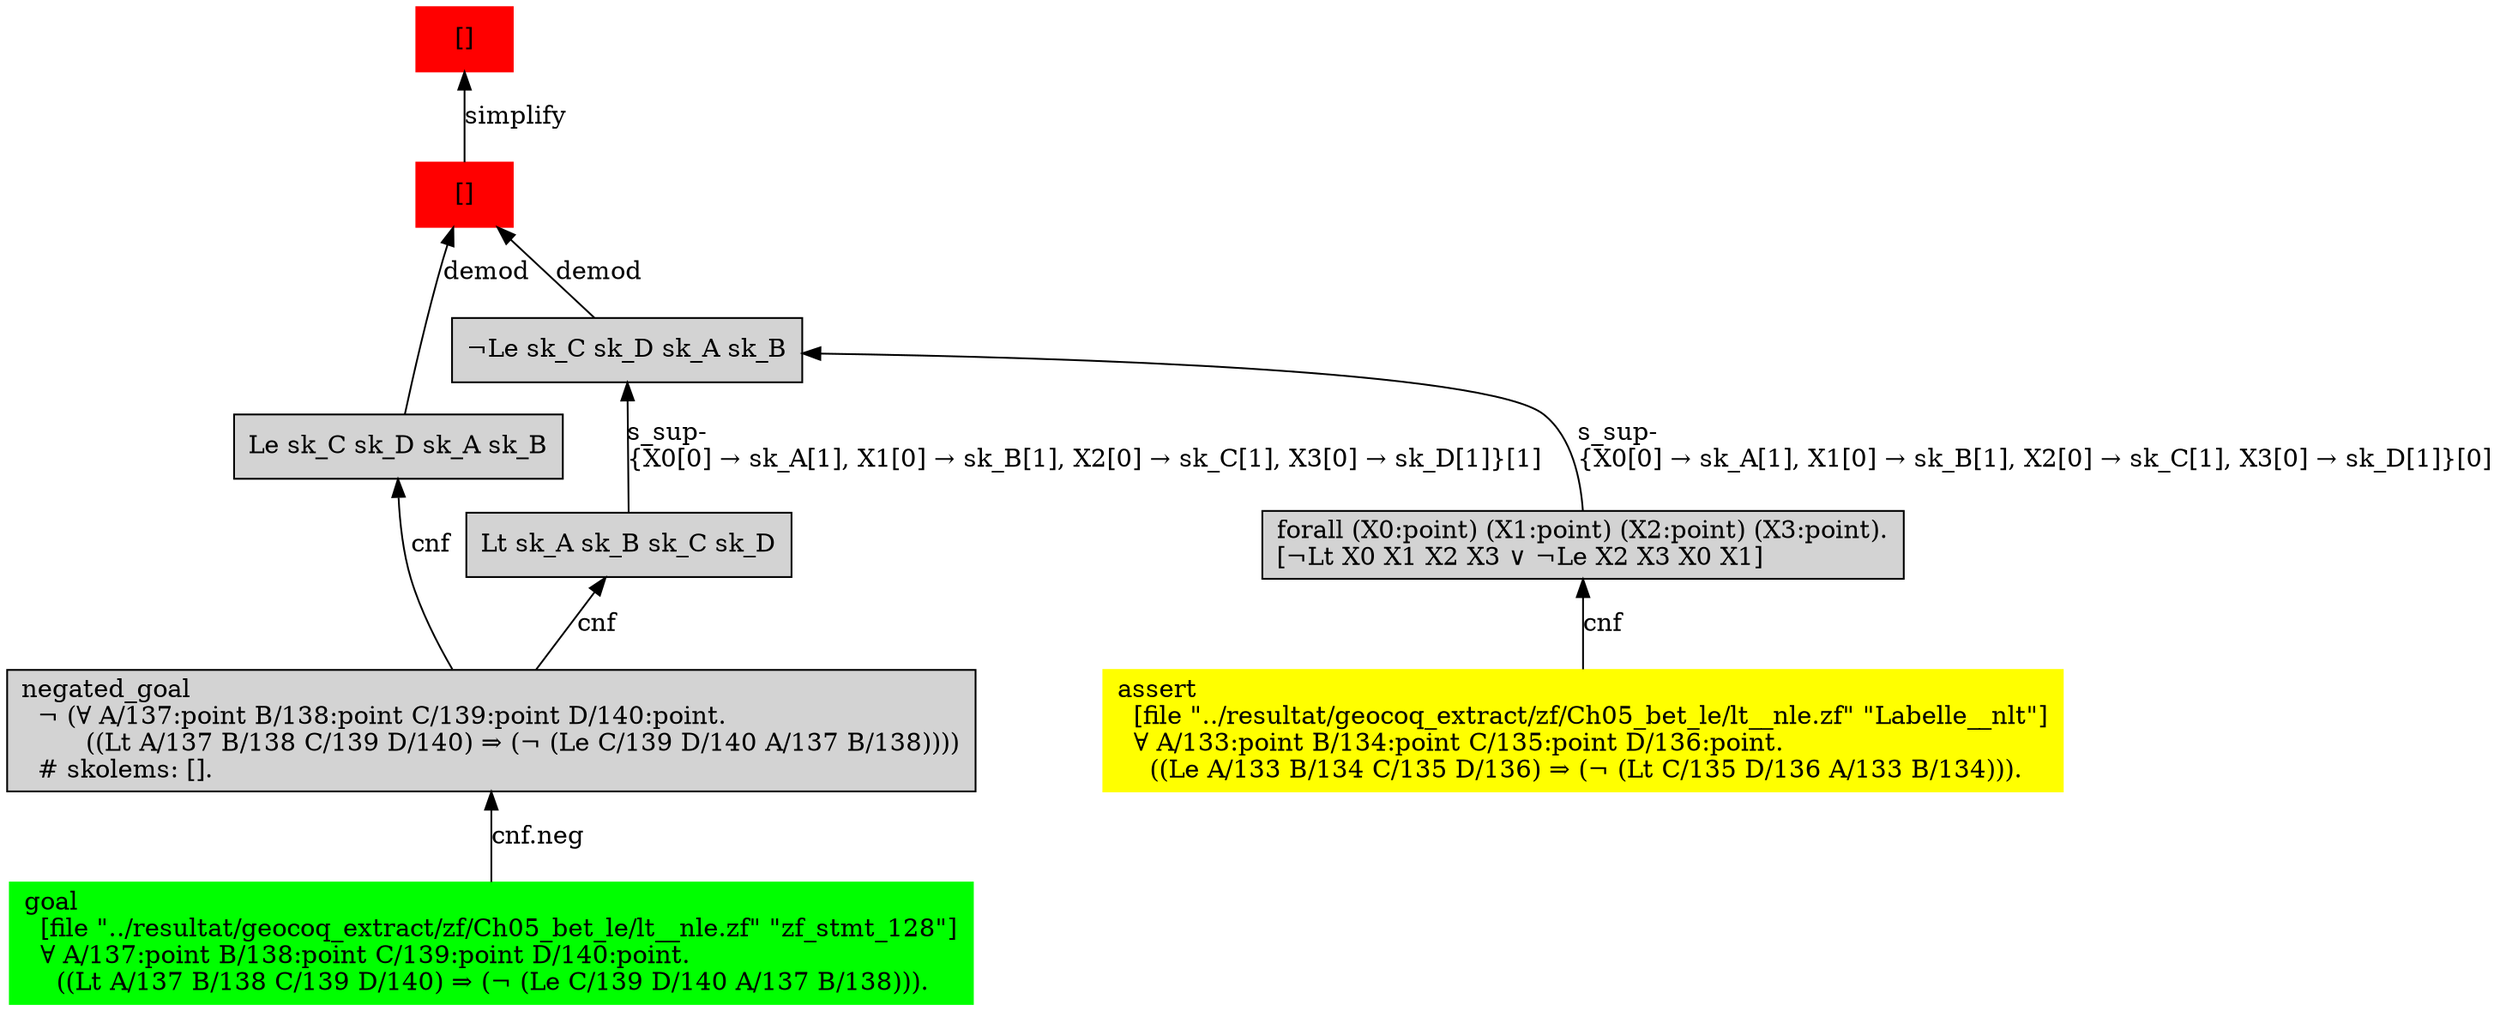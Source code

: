 digraph "unsat_graph" {
  vertex_0 [color=red, label="[]", shape=box, style=filled];
  vertex_0 -> vertex_1 [label="simplify", dir="back"];
  vertex_1 [color=red, label="[]", shape=box, style=filled];
  vertex_1 -> vertex_2 [label="demod", dir="back"];
  vertex_2 [shape=box, label="Le sk_C sk_D sk_A sk_B\l", style=filled];
  vertex_2 -> vertex_3 [label="cnf", dir="back"];
  vertex_3 [shape=box, label="negated_goal\l  ¬ (∀ A/137:point B/138:point C/139:point D/140:point.\l        ((Lt A/137 B/138 C/139 D/140) ⇒ (¬ (Le C/139 D/140 A/137 B/138))))\l  # skolems: [].\l", style=filled];
  vertex_3 -> vertex_4 [label="cnf.neg", dir="back"];
  vertex_4 [color=green, shape=box, label="goal\l  [file \"../resultat/geocoq_extract/zf/Ch05_bet_le/lt__nle.zf\" \"zf_stmt_128\"]\l  ∀ A/137:point B/138:point C/139:point D/140:point.\l    ((Lt A/137 B/138 C/139 D/140) ⇒ (¬ (Le C/139 D/140 A/137 B/138))).\l", style=filled];
  vertex_1 -> vertex_5 [label="demod", dir="back"];
  vertex_5 [shape=box, label="¬Le sk_C sk_D sk_A sk_B\l", style=filled];
  vertex_5 -> vertex_6 [label="s_sup-\l\{X0[0] → sk_A[1], X1[0] → sk_B[1], X2[0] → sk_C[1], X3[0] → sk_D[1]\}[0]\l", dir="back"];
  vertex_6 [shape=box, label="forall (X0:point) (X1:point) (X2:point) (X3:point).\l[¬Lt X0 X1 X2 X3 ∨ ¬Le X2 X3 X0 X1]\l", style=filled];
  vertex_6 -> vertex_7 [label="cnf", dir="back"];
  vertex_7 [color=yellow, shape=box, label="assert\l  [file \"../resultat/geocoq_extract/zf/Ch05_bet_le/lt__nle.zf\" \"Labelle__nlt\"]\l  ∀ A/133:point B/134:point C/135:point D/136:point.\l    ((Le A/133 B/134 C/135 D/136) ⇒ (¬ (Lt C/135 D/136 A/133 B/134))).\l", style=filled];
  vertex_5 -> vertex_8 [label="s_sup-\l\{X0[0] → sk_A[1], X1[0] → sk_B[1], X2[0] → sk_C[1], X3[0] → sk_D[1]\}[1]\l", dir="back"];
  vertex_8 [shape=box, label="Lt sk_A sk_B sk_C sk_D\l", style=filled];
  vertex_8 -> vertex_3 [label="cnf", dir="back"];
  }


